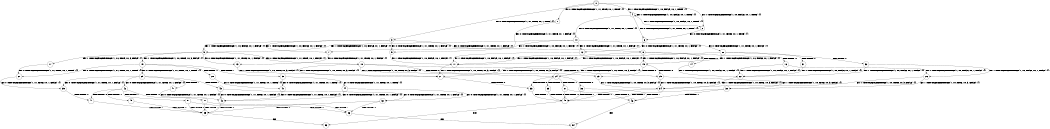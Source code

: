 digraph BCG {
size = "7, 10.5";
center = TRUE;
node [shape = circle];
0 [peripheries = 2];
0 -> 1 [label = "EX !0 !ATOMIC_EXCH_BRANCH (1, +1, TRUE, +0, 1, TRUE) !{}"];
0 -> 2 [label = "EX !1 !ATOMIC_EXCH_BRANCH (1, +0, FALSE, +0, 1, TRUE) !{}"];
0 -> 3 [label = "EX !0 !ATOMIC_EXCH_BRANCH (1, +1, TRUE, +0, 1, TRUE) !{}"];
0 -> 4 [label = "EX !1 !ATOMIC_EXCH_BRANCH (1, +0, FALSE, +0, 1, TRUE) !{}"];
1 -> 5 [label = "EX !0 !ATOMIC_EXCH_BRANCH (1, +1, TRUE, +0, 1, FALSE) !{}"];
2 -> 6 [label = "EX !0 !ATOMIC_EXCH_BRANCH (1, +1, TRUE, +0, 1, TRUE) !{}"];
3 -> 5 [label = "EX !0 !ATOMIC_EXCH_BRANCH (1, +1, TRUE, +0, 1, FALSE) !{}"];
3 -> 7 [label = "EX !1 !ATOMIC_EXCH_BRANCH (1, +0, FALSE, +0, 1, FALSE) !{}"];
3 -> 8 [label = "EX !0 !ATOMIC_EXCH_BRANCH (1, +1, TRUE, +0, 1, FALSE) !{}"];
3 -> 9 [label = "EX !1 !ATOMIC_EXCH_BRANCH (1, +0, FALSE, +0, 1, FALSE) !{}"];
4 -> 2 [label = "EX !1 !ATOMIC_EXCH_BRANCH (1, +0, FALSE, +0, 1, TRUE) !{}"];
4 -> 6 [label = "EX !0 !ATOMIC_EXCH_BRANCH (1, +1, TRUE, +0, 1, TRUE) !{}"];
4 -> 4 [label = "EX !1 !ATOMIC_EXCH_BRANCH (1, +0, FALSE, +0, 1, TRUE) !{}"];
4 -> 10 [label = "EX !0 !ATOMIC_EXCH_BRANCH (1, +1, TRUE, +0, 1, TRUE) !{}"];
5 -> 11 [label = "EX !1 !ATOMIC_EXCH_BRANCH (1, +0, FALSE, +0, 1, FALSE) !{}"];
6 -> 12 [label = "EX !0 !ATOMIC_EXCH_BRANCH (1, +1, TRUE, +0, 1, FALSE) !{}"];
7 -> 13 [label = "EX !0 !ATOMIC_EXCH_BRANCH (1, +1, TRUE, +0, 1, FALSE) !{}"];
8 -> 11 [label = "EX !1 !ATOMIC_EXCH_BRANCH (1, +0, FALSE, +0, 1, FALSE) !{}"];
8 -> 14 [label = "TERMINATE !0"];
8 -> 15 [label = "EX !1 !ATOMIC_EXCH_BRANCH (1, +0, FALSE, +0, 1, FALSE) !{}"];
8 -> 16 [label = "TERMINATE !0"];
9 -> 13 [label = "EX !0 !ATOMIC_EXCH_BRANCH (1, +1, TRUE, +0, 1, FALSE) !{}"];
9 -> 17 [label = "EX !1 !ATOMIC_EXCH_BRANCH (1, +0, TRUE, +0, 3, FALSE) !{}"];
9 -> 18 [label = "EX !0 !ATOMIC_EXCH_BRANCH (1, +1, TRUE, +0, 1, FALSE) !{}"];
9 -> 19 [label = "EX !1 !ATOMIC_EXCH_BRANCH (1, +0, TRUE, +0, 3, FALSE) !{}"];
10 -> 12 [label = "EX !0 !ATOMIC_EXCH_BRANCH (1, +1, TRUE, +0, 1, FALSE) !{}"];
10 -> 7 [label = "EX !1 !ATOMIC_EXCH_BRANCH (1, +0, FALSE, +0, 1, FALSE) !{}"];
10 -> 20 [label = "EX !0 !ATOMIC_EXCH_BRANCH (1, +1, TRUE, +0, 1, FALSE) !{}"];
10 -> 9 [label = "EX !1 !ATOMIC_EXCH_BRANCH (1, +0, FALSE, +0, 1, FALSE) !{}"];
11 -> 21 [label = "EX !1 !ATOMIC_EXCH_BRANCH (1, +0, TRUE, +0, 3, FALSE) !{}"];
12 -> 11 [label = "EX !1 !ATOMIC_EXCH_BRANCH (1, +0, FALSE, +0, 1, FALSE) !{}"];
13 -> 21 [label = "EX !1 !ATOMIC_EXCH_BRANCH (1, +0, TRUE, +0, 3, FALSE) !{}"];
14 -> 22 [label = "EX !1 !ATOMIC_EXCH_BRANCH (1, +0, FALSE, +0, 1, FALSE) !{}"];
15 -> 21 [label = "EX !1 !ATOMIC_EXCH_BRANCH (1, +0, TRUE, +0, 3, FALSE) !{}"];
15 -> 23 [label = "TERMINATE !0"];
15 -> 24 [label = "EX !1 !ATOMIC_EXCH_BRANCH (1, +0, TRUE, +0, 3, FALSE) !{}"];
15 -> 25 [label = "TERMINATE !0"];
16 -> 22 [label = "EX !1 !ATOMIC_EXCH_BRANCH (1, +0, FALSE, +0, 1, FALSE) !{}"];
16 -> 26 [label = "EX !1 !ATOMIC_EXCH_BRANCH (1, +0, FALSE, +0, 1, FALSE) !{}"];
17 -> 27 [label = "EX !0 !ATOMIC_EXCH_BRANCH (1, +1, TRUE, +0, 1, TRUE) !{}"];
18 -> 21 [label = "EX !1 !ATOMIC_EXCH_BRANCH (1, +0, TRUE, +0, 3, FALSE) !{}"];
18 -> 23 [label = "TERMINATE !0"];
18 -> 24 [label = "EX !1 !ATOMIC_EXCH_BRANCH (1, +0, TRUE, +0, 3, FALSE) !{}"];
18 -> 25 [label = "TERMINATE !0"];
19 -> 27 [label = "EX !0 !ATOMIC_EXCH_BRANCH (1, +1, TRUE, +0, 1, TRUE) !{}"];
19 -> 28 [label = "TERMINATE !1"];
19 -> 29 [label = "EX !0 !ATOMIC_EXCH_BRANCH (1, +1, TRUE, +0, 1, TRUE) !{}"];
19 -> 30 [label = "TERMINATE !1"];
20 -> 11 [label = "EX !1 !ATOMIC_EXCH_BRANCH (1, +0, FALSE, +0, 1, FALSE) !{}"];
20 -> 31 [label = "TERMINATE !0"];
20 -> 15 [label = "EX !1 !ATOMIC_EXCH_BRANCH (1, +0, FALSE, +0, 1, FALSE) !{}"];
20 -> 32 [label = "TERMINATE !0"];
21 -> 33 [label = "TERMINATE !0"];
22 -> 34 [label = "EX !1 !ATOMIC_EXCH_BRANCH (1, +0, TRUE, +0, 3, FALSE) !{}"];
23 -> 34 [label = "EX !1 !ATOMIC_EXCH_BRANCH (1, +0, TRUE, +0, 3, FALSE) !{}"];
24 -> 33 [label = "TERMINATE !0"];
24 -> 35 [label = "TERMINATE !1"];
24 -> 36 [label = "TERMINATE !0"];
24 -> 37 [label = "TERMINATE !1"];
25 -> 34 [label = "EX !1 !ATOMIC_EXCH_BRANCH (1, +0, TRUE, +0, 3, FALSE) !{}"];
25 -> 38 [label = "EX !1 !ATOMIC_EXCH_BRANCH (1, +0, TRUE, +0, 3, FALSE) !{}"];
26 -> 34 [label = "EX !1 !ATOMIC_EXCH_BRANCH (1, +0, TRUE, +0, 3, FALSE) !{}"];
26 -> 38 [label = "EX !1 !ATOMIC_EXCH_BRANCH (1, +0, TRUE, +0, 3, FALSE) !{}"];
27 -> 39 [label = "EX !0 !ATOMIC_EXCH_BRANCH (1, +1, TRUE, +0, 1, FALSE) !{}"];
28 -> 40 [label = "EX !0 !ATOMIC_EXCH_BRANCH (1, +1, TRUE, +0, 1, TRUE) !{}"];
29 -> 39 [label = "EX !0 !ATOMIC_EXCH_BRANCH (1, +1, TRUE, +0, 1, FALSE) !{}"];
29 -> 41 [label = "TERMINATE !1"];
29 -> 42 [label = "EX !0 !ATOMIC_EXCH_BRANCH (1, +1, TRUE, +0, 1, FALSE) !{}"];
29 -> 43 [label = "TERMINATE !1"];
30 -> 40 [label = "EX !0 !ATOMIC_EXCH_BRANCH (1, +1, TRUE, +0, 1, TRUE) !{}"];
30 -> 44 [label = "EX !0 !ATOMIC_EXCH_BRANCH (1, +1, TRUE, +0, 1, TRUE) !{}"];
31 -> 22 [label = "EX !1 !ATOMIC_EXCH_BRANCH (1, +0, FALSE, +0, 1, FALSE) !{}"];
32 -> 22 [label = "EX !1 !ATOMIC_EXCH_BRANCH (1, +0, FALSE, +0, 1, FALSE) !{}"];
32 -> 26 [label = "EX !1 !ATOMIC_EXCH_BRANCH (1, +0, FALSE, +0, 1, FALSE) !{}"];
33 -> 45 [label = "TERMINATE !1"];
34 -> 45 [label = "TERMINATE !1"];
35 -> 45 [label = "TERMINATE !0"];
36 -> 45 [label = "TERMINATE !1"];
36 -> 46 [label = "TERMINATE !1"];
37 -> 45 [label = "TERMINATE !0"];
37 -> 46 [label = "TERMINATE !0"];
38 -> 45 [label = "TERMINATE !1"];
38 -> 46 [label = "TERMINATE !1"];
39 -> 47 [label = "TERMINATE !0"];
40 -> 48 [label = "EX !0 !ATOMIC_EXCH_BRANCH (1, +1, TRUE, +0, 1, FALSE) !{}"];
41 -> 48 [label = "EX !0 !ATOMIC_EXCH_BRANCH (1, +1, TRUE, +0, 1, FALSE) !{}"];
42 -> 47 [label = "TERMINATE !0"];
42 -> 49 [label = "TERMINATE !1"];
42 -> 50 [label = "TERMINATE !0"];
42 -> 51 [label = "TERMINATE !1"];
43 -> 48 [label = "EX !0 !ATOMIC_EXCH_BRANCH (1, +1, TRUE, +0, 1, FALSE) !{}"];
43 -> 52 [label = "EX !0 !ATOMIC_EXCH_BRANCH (1, +1, TRUE, +0, 1, FALSE) !{}"];
44 -> 48 [label = "EX !0 !ATOMIC_EXCH_BRANCH (1, +1, TRUE, +0, 1, FALSE) !{}"];
44 -> 52 [label = "EX !0 !ATOMIC_EXCH_BRANCH (1, +1, TRUE, +0, 1, FALSE) !{}"];
45 -> 53 [label = "exit"];
46 -> 54 [label = "exit"];
47 -> 55 [label = "TERMINATE !1"];
48 -> 55 [label = "TERMINATE !0"];
49 -> 55 [label = "TERMINATE !0"];
50 -> 55 [label = "TERMINATE !1"];
50 -> 56 [label = "TERMINATE !1"];
51 -> 55 [label = "TERMINATE !0"];
51 -> 56 [label = "TERMINATE !0"];
52 -> 55 [label = "TERMINATE !0"];
52 -> 56 [label = "TERMINATE !0"];
55 -> 53 [label = "exit"];
56 -> 54 [label = "exit"];
}
